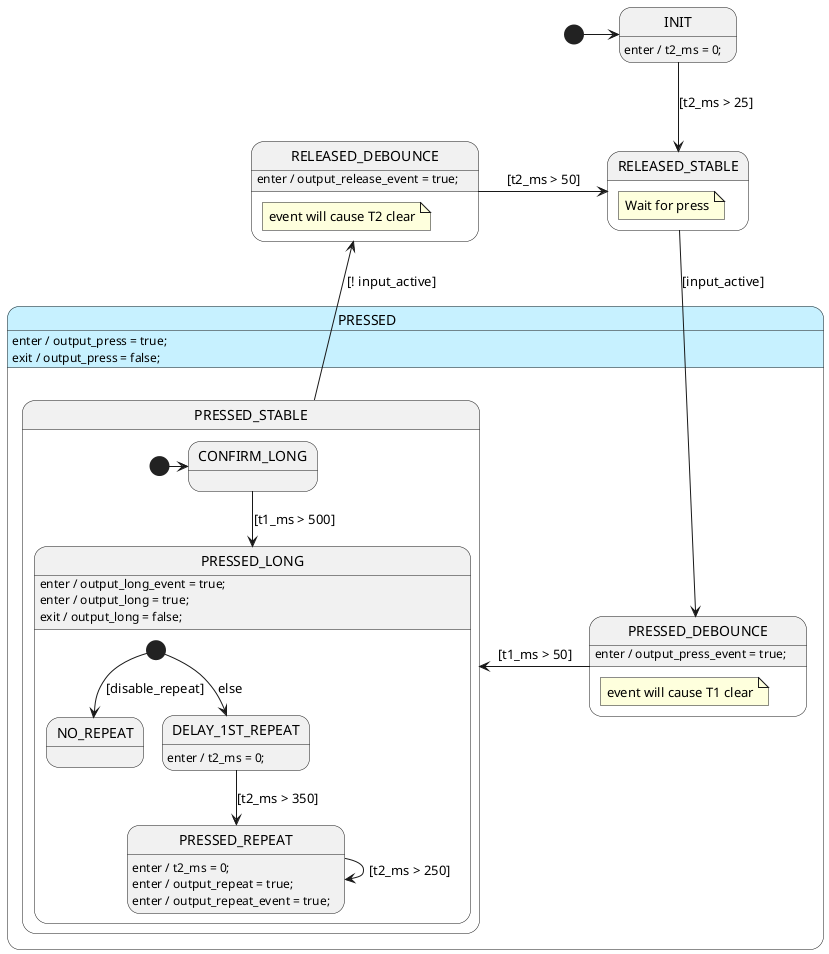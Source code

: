 @startuml BeButton2Sm

' /////////////////////////// Styles ////////////////////////////////
' Define some colors for the states. Totally optional.
skinparam state {
    ' pressed style:
    BackgroundColor<<press_style>> #c7f1ff
}

' //////////////////////// STATE ORGANIZATION ///////////////////////
' Note: StateSmith treats state names and events as case insensitive.
' More info: https://github.com/StateSmith/StateSmith/wiki/PlantUML

state INIT

state RELEASED_DEBOUNCE {
    note "event will cause T2 clear" as N1
}
state RELEASED_STABLE {
    note "Wait for press" as N1
}

state PRESSED <<press_style>> {
    state PRESSED_DEBOUNCE {
        note "event will cause T1 clear" as N1
    }
    state PRESSED_STABLE {
        [*] -> CONFIRM_LONG
        state CONFIRM_LONG
        state PRESSED_LONG {
            state NO_REPEAT
            state DELAY_1ST_REPEAT
            state PRESSED_REPEAT
            [*] --> DELAY_1ST_REPEAT: else
            [*] --> NO_REPEAT: [disable_repeat]
        }
    }
    ' [*] -> PRESSED_DEBOUNCE
}


[*] -> INIT


' ///////////////////////// STATE HANDLERS /////////////////////////
' Syntax: https://github.com/StateSmith/StateSmith/wiki/Behaviors

INIT: enter / t2_ms = 0;
INIT -down-> RELEASED_STABLE: [t2_ms > 25]


'
PRESSED: enter / output_press = true;
PRESSED: exit / output_press = false;

' Wait for debounce time and then go to stable state.
RELEASED_DEBOUNCE: enter / output_release_event = true;
RELEASED_DEBOUNCE -right-> RELEASED_STABLE: [t2_ms > 50]

' Button is released. Wait for button press.
RELEASED_STABLE -down-> PRESSED_DEBOUNCE: [input_active]

' Wait for debounce time and then go to stable state.
PRESSED_DEBOUNCE: enter / output_press_event = true;
PRESSED_DEBOUNCE -> PRESSED_STABLE: [t1_ms > 50]

' Button is pressed. Wait for button release.
PRESSED_STABLE -up-> RELEASED_DEBOUNCE: [! input_active]

' Button is still pressed. Wait for long press time.
CONFIRM_LONG --> PRESSED_LONG: [t1_ms > 500]

' Button has been pressed for a long time.
' Transition to repeat state if button remains pressed long enough.
PRESSED_LONG: enter / output_long_event = true;
PRESSED_LONG: enter / output_long = true;
PRESSED_LONG: exit / output_long = false;

DELAY_1ST_REPEAT: enter / t2_ms = 0;
DELAY_1ST_REPEAT --> PRESSED_REPEAT: [t2_ms > 350]

' Keep setting the button repeat event every 250 ms.
PRESSED_REPEAT: enter / t2_ms = 0;
PRESSED_REPEAT: enter / output_repeat = true;
PRESSED_REPEAT: enter / output_repeat_event = true;
PRESSED_REPEAT --> PRESSED_REPEAT: [t2_ms > 250]


' //////////////////////// StateSmith config ////////////////////////
' The below special comment block sets the StateSmith configuration.
' More info: https://github.com/StateSmith/StateSmith/issues/335

/'! $CONFIG : toml
SmRunnerSettings.transpilerId = "C99"

RenderConfig.C.HFileIncludes = """
    #include <stdint.h> // for fixed width integer state machine variables below
    """
RenderConfig.AutoExpandedVars = """
    //////////////////////////////////////////
    // INPUTS
    //////////////////////////////////////////

    // you need to add your loop time to this variable in your main loop.
    // max time is 65535 ms.
    uint16_t t1_ms;

    // you need to add your loop time to this variable in your main loop.
    // max time is 65535 ms.
    uint16_t t2_ms;

    // set to 1 when button is detected as active.
    uint8_t input_active: 1;

    // set to 1 to disable repeat events.
    // the repeat state uses t2
    uint8_t disable_repeat: 1;

    //////////////////////////////////////////
    // OUTPUTS
    //////////////////////////////////////////

    // read and clear event flags in your main loop.
    uint8_t output_release_event: 1;
    uint8_t output_press_event: 1;
    uint8_t output_long_event: 1;
    uint8_t output_repeat_event: 1;

    // read these flags in your main loop, but don't clear them.
    // they are cleared automatically.
    uint8_t output_press: 1;
    uint8_t output_long: 1;
    // uint8_t output_repeat: 1;


    """

# Uncomment the below line to potentially save a byte or two of RAM per state machine
# by telling GCC to use the smallest enumeration integer type possible.
RenderConfig.C.CEnumDeclarer = "typedef enum __attribute__((packed)) {enumName}"
'/
@enduml
